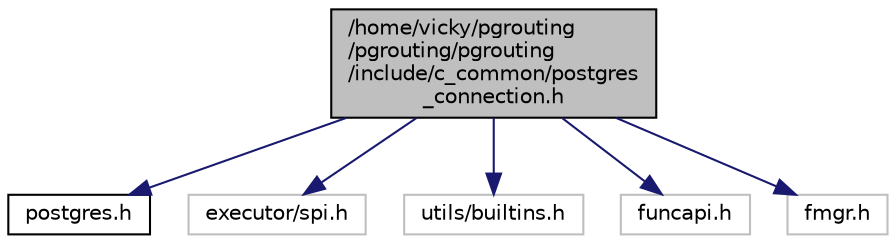 digraph "/home/vicky/pgrouting/pgrouting/pgrouting/include/c_common/postgres_connection.h"
{
  edge [fontname="Helvetica",fontsize="10",labelfontname="Helvetica",labelfontsize="10"];
  node [fontname="Helvetica",fontsize="10",shape=record];
  Node0 [label="/home/vicky/pgrouting\l/pgrouting/pgrouting\l/include/c_common/postgres\l_connection.h",height=0.2,width=0.4,color="black", fillcolor="grey75", style="filled", fontcolor="black"];
  Node0 -> Node1 [color="midnightblue",fontsize="10",style="solid",fontname="Helvetica"];
  Node1 [label="postgres.h",height=0.2,width=0.4,color="black", fillcolor="white", style="filled",URL="$postgres_8h.html"];
  Node0 -> Node2 [color="midnightblue",fontsize="10",style="solid",fontname="Helvetica"];
  Node2 [label="executor/spi.h",height=0.2,width=0.4,color="grey75", fillcolor="white", style="filled"];
  Node0 -> Node3 [color="midnightblue",fontsize="10",style="solid",fontname="Helvetica"];
  Node3 [label="utils/builtins.h",height=0.2,width=0.4,color="grey75", fillcolor="white", style="filled"];
  Node0 -> Node4 [color="midnightblue",fontsize="10",style="solid",fontname="Helvetica"];
  Node4 [label="funcapi.h",height=0.2,width=0.4,color="grey75", fillcolor="white", style="filled"];
  Node0 -> Node5 [color="midnightblue",fontsize="10",style="solid",fontname="Helvetica"];
  Node5 [label="fmgr.h",height=0.2,width=0.4,color="grey75", fillcolor="white", style="filled"];
}
